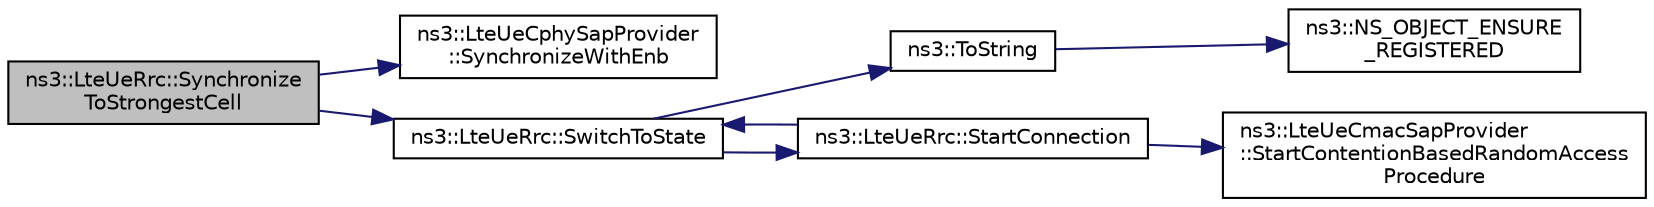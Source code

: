 digraph "ns3::LteUeRrc::SynchronizeToStrongestCell"
{
  edge [fontname="Helvetica",fontsize="10",labelfontname="Helvetica",labelfontsize="10"];
  node [fontname="Helvetica",fontsize="10",shape=record];
  rankdir="LR";
  Node1 [label="ns3::LteUeRrc::Synchronize\lToStrongestCell",height=0.2,width=0.4,color="black", fillcolor="grey75", style="filled", fontcolor="black"];
  Node1 -> Node2 [color="midnightblue",fontsize="10",style="solid"];
  Node2 [label="ns3::LteUeCphySapProvider\l::SynchronizeWithEnb",height=0.2,width=0.4,color="black", fillcolor="white", style="filled",URL="$d6/d76/classns3_1_1LteUeCphySapProvider.html#ad906fdd10d4937b67f41f5455dc5cd91",tooltip="Tell the PHY entity to synchronize with a given eNodeB over the currently active EARFCN for communica..."];
  Node1 -> Node3 [color="midnightblue",fontsize="10",style="solid"];
  Node3 [label="ns3::LteUeRrc::SwitchToState",height=0.2,width=0.4,color="black", fillcolor="white", style="filled",URL="$d7/d1c/classns3_1_1LteUeRrc.html#a15f1bea4c3c8d3f9949b234c0cfa12e6"];
  Node3 -> Node4 [color="midnightblue",fontsize="10",style="solid"];
  Node4 [label="ns3::ToString",height=0.2,width=0.4,color="black", fillcolor="white", style="filled",URL="$d7/d2e/namespacens3.html#a3d1f7e1bec1972e2ae8d64673fcfcd9c"];
  Node4 -> Node5 [color="midnightblue",fontsize="10",style="solid"];
  Node5 [label="ns3::NS_OBJECT_ENSURE\l_REGISTERED",height=0.2,width=0.4,color="black", fillcolor="white", style="filled",URL="$d7/d2e/namespacens3.html#ac633cbd86ee5879afd4312a843a9ff8c"];
  Node3 -> Node6 [color="midnightblue",fontsize="10",style="solid"];
  Node6 [label="ns3::LteUeRrc::StartConnection",height=0.2,width=0.4,color="black", fillcolor="white", style="filled",URL="$d7/d1c/classns3_1_1LteUeRrc.html#ac4257b9ffbca42aba710a3f66a719785"];
  Node6 -> Node3 [color="midnightblue",fontsize="10",style="solid"];
  Node6 -> Node7 [color="midnightblue",fontsize="10",style="solid"];
  Node7 [label="ns3::LteUeCmacSapProvider\l::StartContentionBasedRandomAccess\lProcedure",height=0.2,width=0.4,color="black", fillcolor="white", style="filled",URL="$d2/da8/classns3_1_1LteUeCmacSapProvider.html#acf84605c9506cc70372dd238aeb5791f"];
}
